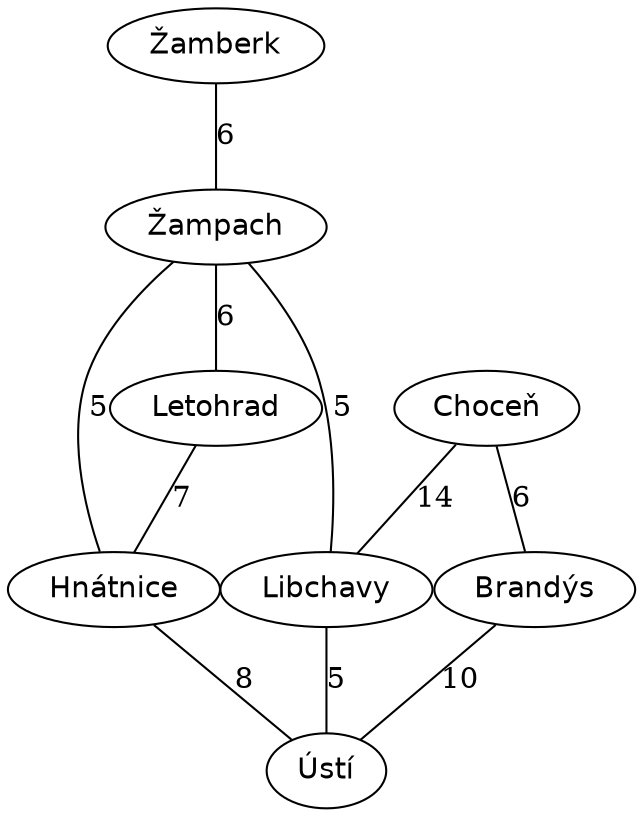 // Hello custom Graph
digraph {
	graph [nodesep=0]
	node [fontname=Helvetica]
	edge [dir=none len=10 weight=10]
	0 [label="Ústí"]
	edge [len=0.005]
	1 -> 0 [label=5]
	edge [len=0.008]
	2 -> 0 [label=8]
	edge [len=0.01]
	6 -> 0 [label=10]
	1 [label=Libchavy]
	edge [len=0.005]
	4 -> 1 [label=5]
	edge [len=0.014]
	7 -> 1 [label=14]
	2 [label="Hnátnice"]
	edge [len=0.007]
	3 -> 2 [label=7]
	edge [len=0.005]
	4 -> 2 [label=5]
	3 [label=Letohrad]
	edge [len=0.006]
	4 -> 3 [label=6]
	4 [label="Žampach"]
	edge [len=0.006]
	5 -> 4 [label=6]
	5 [label="Žamberk"]
	6 [label="Brandýs"]
	edge [len=0.006]
	7 -> 6 [label=6]
	7 [label="Choceň"]
}
